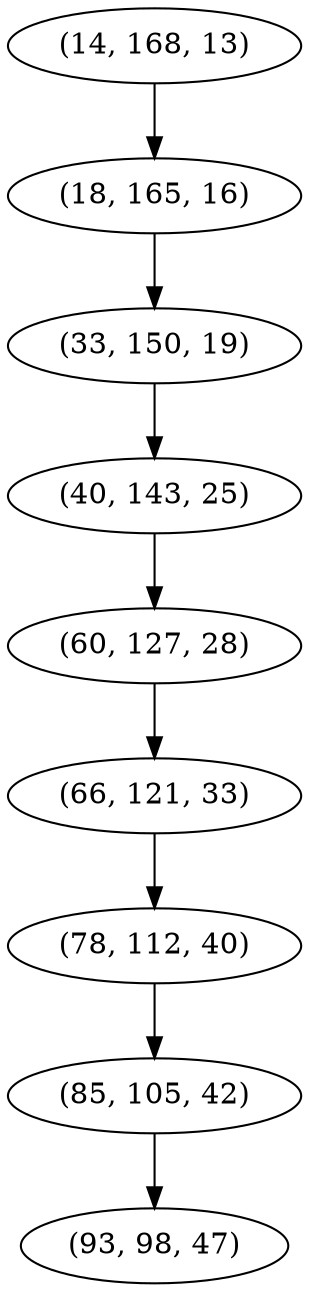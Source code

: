 digraph tree {
    "(14, 168, 13)";
    "(18, 165, 16)";
    "(33, 150, 19)";
    "(40, 143, 25)";
    "(60, 127, 28)";
    "(66, 121, 33)";
    "(78, 112, 40)";
    "(85, 105, 42)";
    "(93, 98, 47)";
    "(14, 168, 13)" -> "(18, 165, 16)";
    "(18, 165, 16)" -> "(33, 150, 19)";
    "(33, 150, 19)" -> "(40, 143, 25)";
    "(40, 143, 25)" -> "(60, 127, 28)";
    "(60, 127, 28)" -> "(66, 121, 33)";
    "(66, 121, 33)" -> "(78, 112, 40)";
    "(78, 112, 40)" -> "(85, 105, 42)";
    "(85, 105, 42)" -> "(93, 98, 47)";
}
